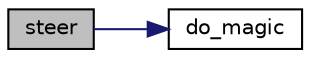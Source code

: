 digraph "steer"
{
 // LATEX_PDF_SIZE
  edge [fontname="Helvetica",fontsize="10",labelfontname="Helvetica",labelfontsize="10"];
  node [fontname="Helvetica",fontsize="10",shape=record];
  rankdir="LR";
  Node1 [label="steer",height=0.2,width=0.4,color="black", fillcolor="grey75", style="filled", fontcolor="black",tooltip="the primary function to return the computed steering angle"];
  Node1 -> Node2 [color="midnightblue",fontsize="10",style="solid"];
  Node2 [label="do_magic",height=0.2,width=0.4,color="black", fillcolor="white", style="filled",URL="$steering_8cpp.html#adaacbf22bcb103b723484b3642ccbfea",tooltip="your a wizard, you can do magic here"];
}
